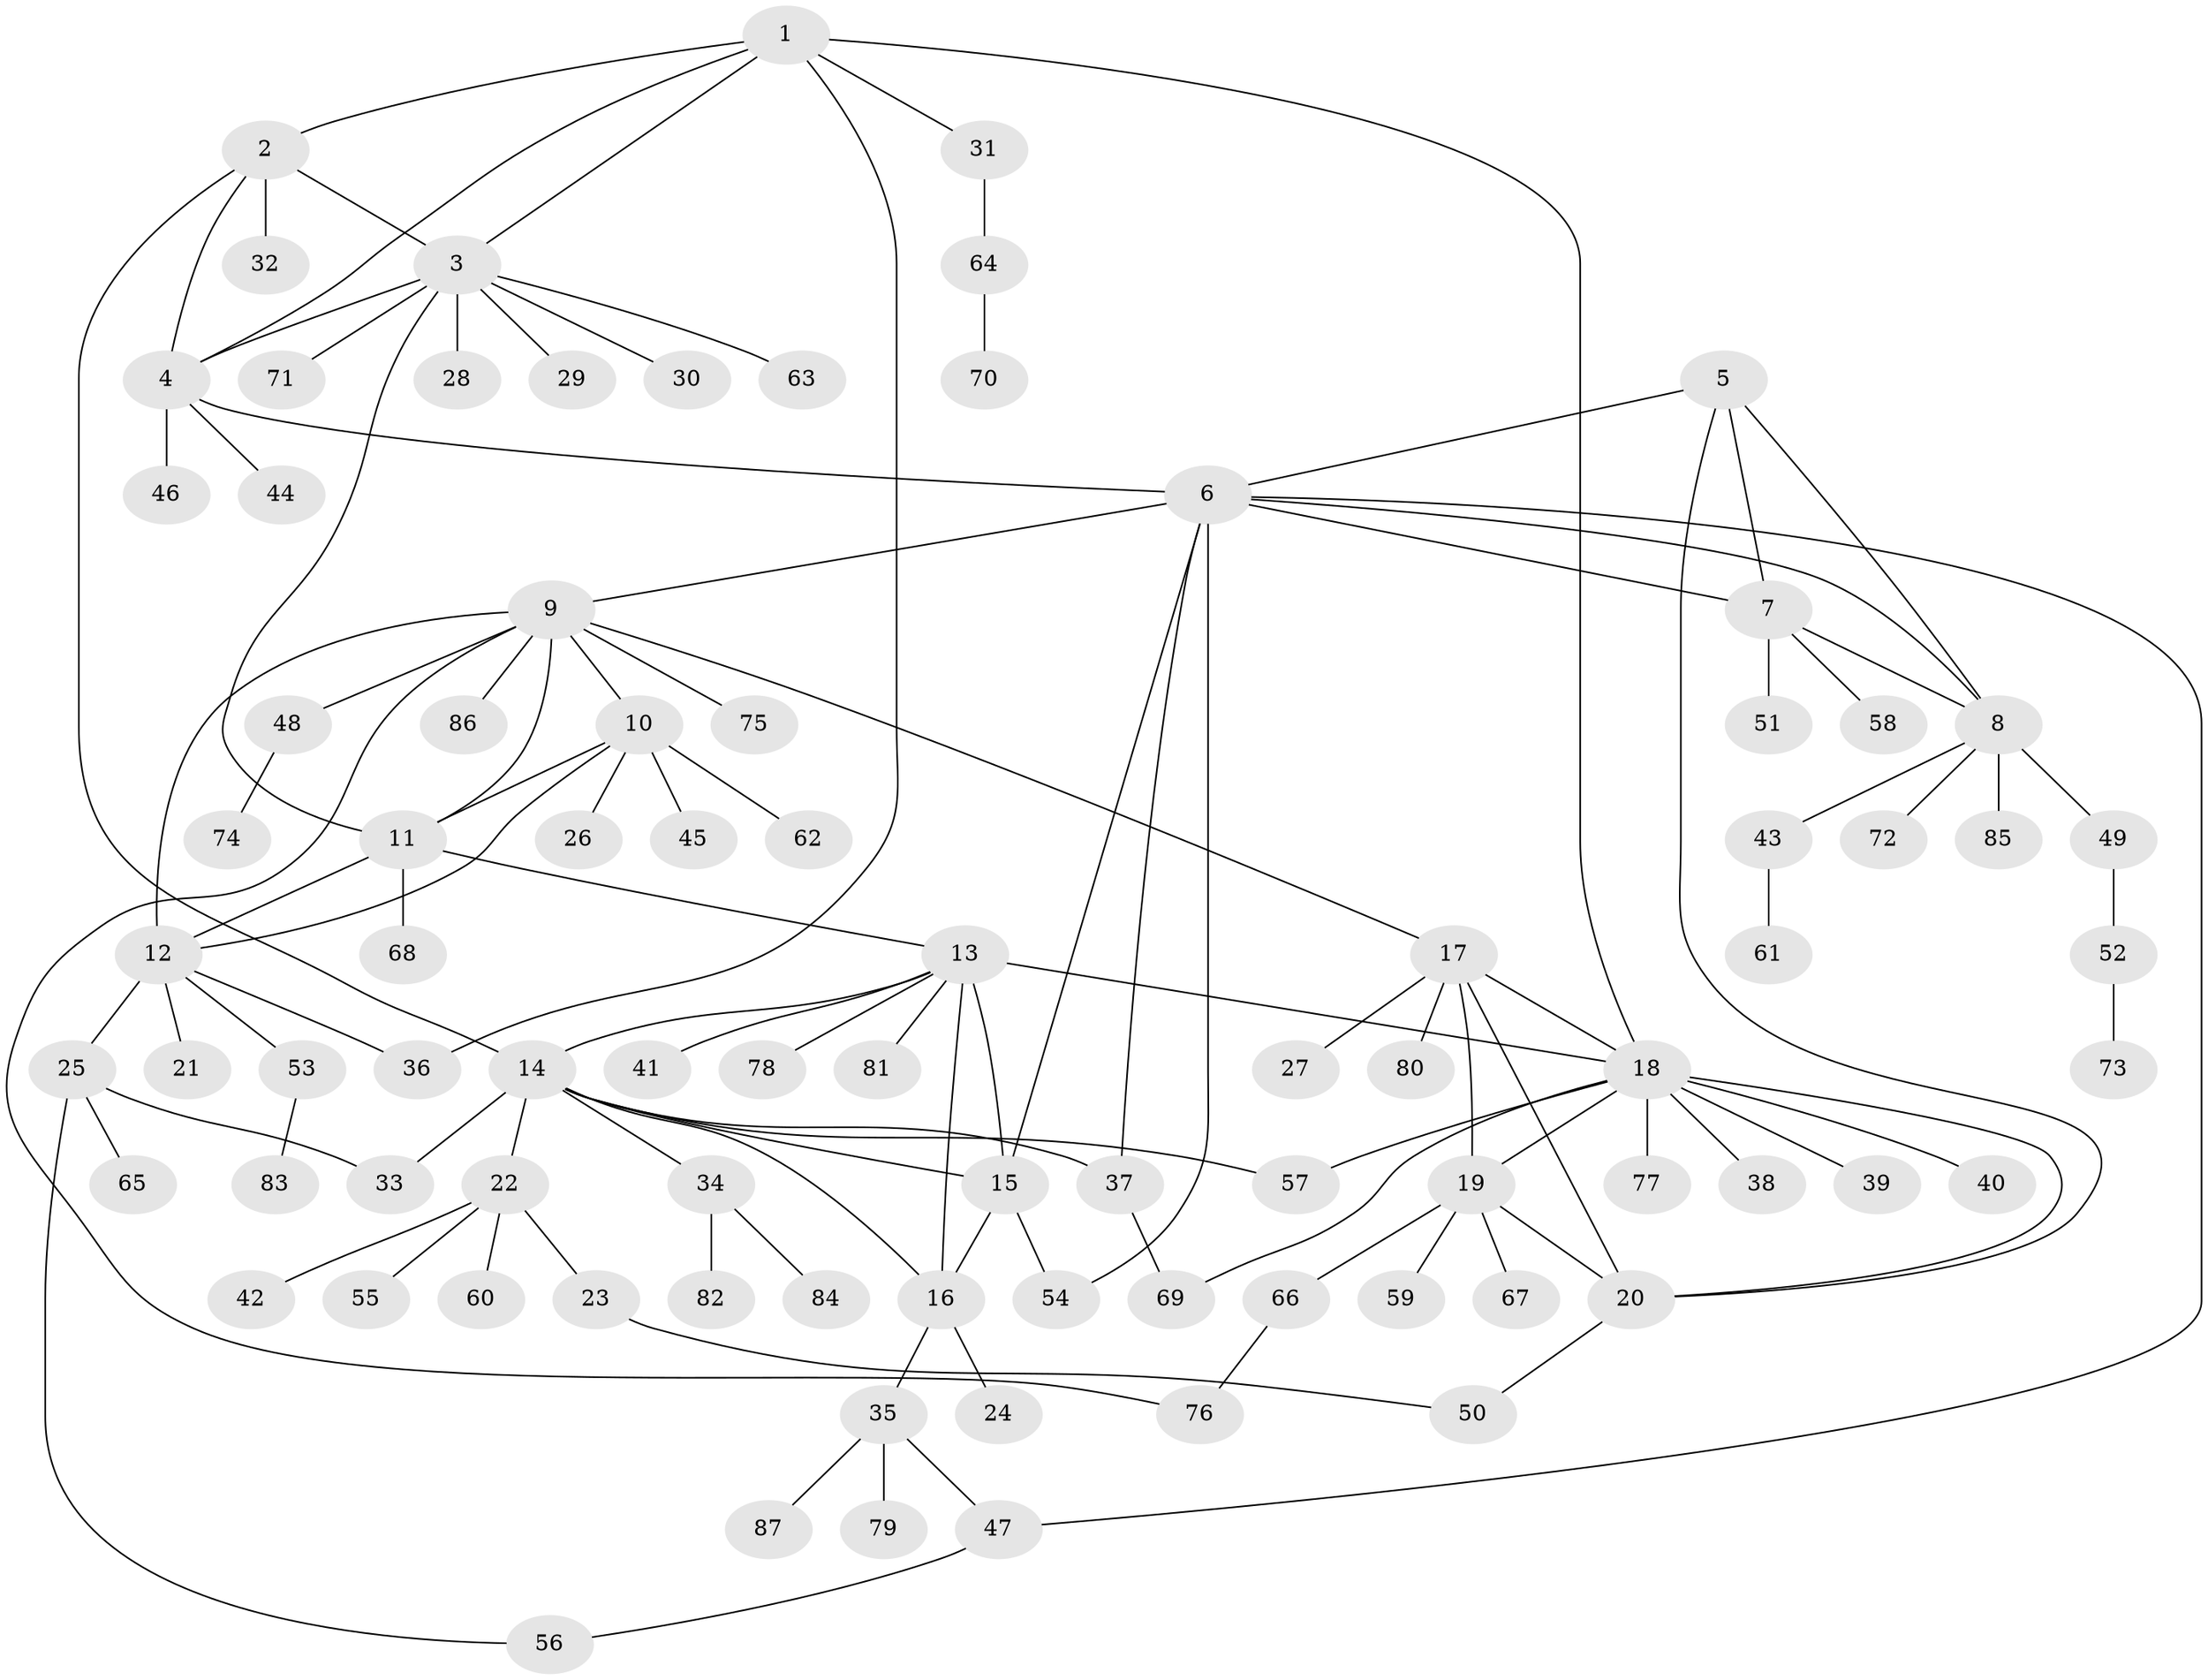 // Generated by graph-tools (version 1.1) at 2025/37/03/09/25 02:37:21]
// undirected, 87 vertices, 117 edges
graph export_dot {
graph [start="1"]
  node [color=gray90,style=filled];
  1;
  2;
  3;
  4;
  5;
  6;
  7;
  8;
  9;
  10;
  11;
  12;
  13;
  14;
  15;
  16;
  17;
  18;
  19;
  20;
  21;
  22;
  23;
  24;
  25;
  26;
  27;
  28;
  29;
  30;
  31;
  32;
  33;
  34;
  35;
  36;
  37;
  38;
  39;
  40;
  41;
  42;
  43;
  44;
  45;
  46;
  47;
  48;
  49;
  50;
  51;
  52;
  53;
  54;
  55;
  56;
  57;
  58;
  59;
  60;
  61;
  62;
  63;
  64;
  65;
  66;
  67;
  68;
  69;
  70;
  71;
  72;
  73;
  74;
  75;
  76;
  77;
  78;
  79;
  80;
  81;
  82;
  83;
  84;
  85;
  86;
  87;
  1 -- 2;
  1 -- 3;
  1 -- 4;
  1 -- 18;
  1 -- 31;
  1 -- 36;
  2 -- 3;
  2 -- 4;
  2 -- 14;
  2 -- 32;
  3 -- 4;
  3 -- 11;
  3 -- 28;
  3 -- 29;
  3 -- 30;
  3 -- 63;
  3 -- 71;
  4 -- 6;
  4 -- 44;
  4 -- 46;
  5 -- 6;
  5 -- 7;
  5 -- 8;
  5 -- 20;
  6 -- 7;
  6 -- 8;
  6 -- 9;
  6 -- 15;
  6 -- 37;
  6 -- 47;
  6 -- 54;
  7 -- 8;
  7 -- 51;
  7 -- 58;
  8 -- 43;
  8 -- 49;
  8 -- 72;
  8 -- 85;
  9 -- 10;
  9 -- 11;
  9 -- 12;
  9 -- 17;
  9 -- 48;
  9 -- 75;
  9 -- 76;
  9 -- 86;
  10 -- 11;
  10 -- 12;
  10 -- 26;
  10 -- 45;
  10 -- 62;
  11 -- 12;
  11 -- 13;
  11 -- 68;
  12 -- 21;
  12 -- 25;
  12 -- 36;
  12 -- 53;
  13 -- 14;
  13 -- 15;
  13 -- 16;
  13 -- 18;
  13 -- 41;
  13 -- 78;
  13 -- 81;
  14 -- 15;
  14 -- 16;
  14 -- 22;
  14 -- 33;
  14 -- 34;
  14 -- 37;
  14 -- 57;
  15 -- 16;
  15 -- 54;
  16 -- 24;
  16 -- 35;
  17 -- 18;
  17 -- 19;
  17 -- 20;
  17 -- 27;
  17 -- 80;
  18 -- 19;
  18 -- 20;
  18 -- 38;
  18 -- 39;
  18 -- 40;
  18 -- 57;
  18 -- 69;
  18 -- 77;
  19 -- 20;
  19 -- 59;
  19 -- 66;
  19 -- 67;
  20 -- 50;
  22 -- 23;
  22 -- 42;
  22 -- 55;
  22 -- 60;
  23 -- 50;
  25 -- 33;
  25 -- 56;
  25 -- 65;
  31 -- 64;
  34 -- 82;
  34 -- 84;
  35 -- 47;
  35 -- 79;
  35 -- 87;
  37 -- 69;
  43 -- 61;
  47 -- 56;
  48 -- 74;
  49 -- 52;
  52 -- 73;
  53 -- 83;
  64 -- 70;
  66 -- 76;
}
